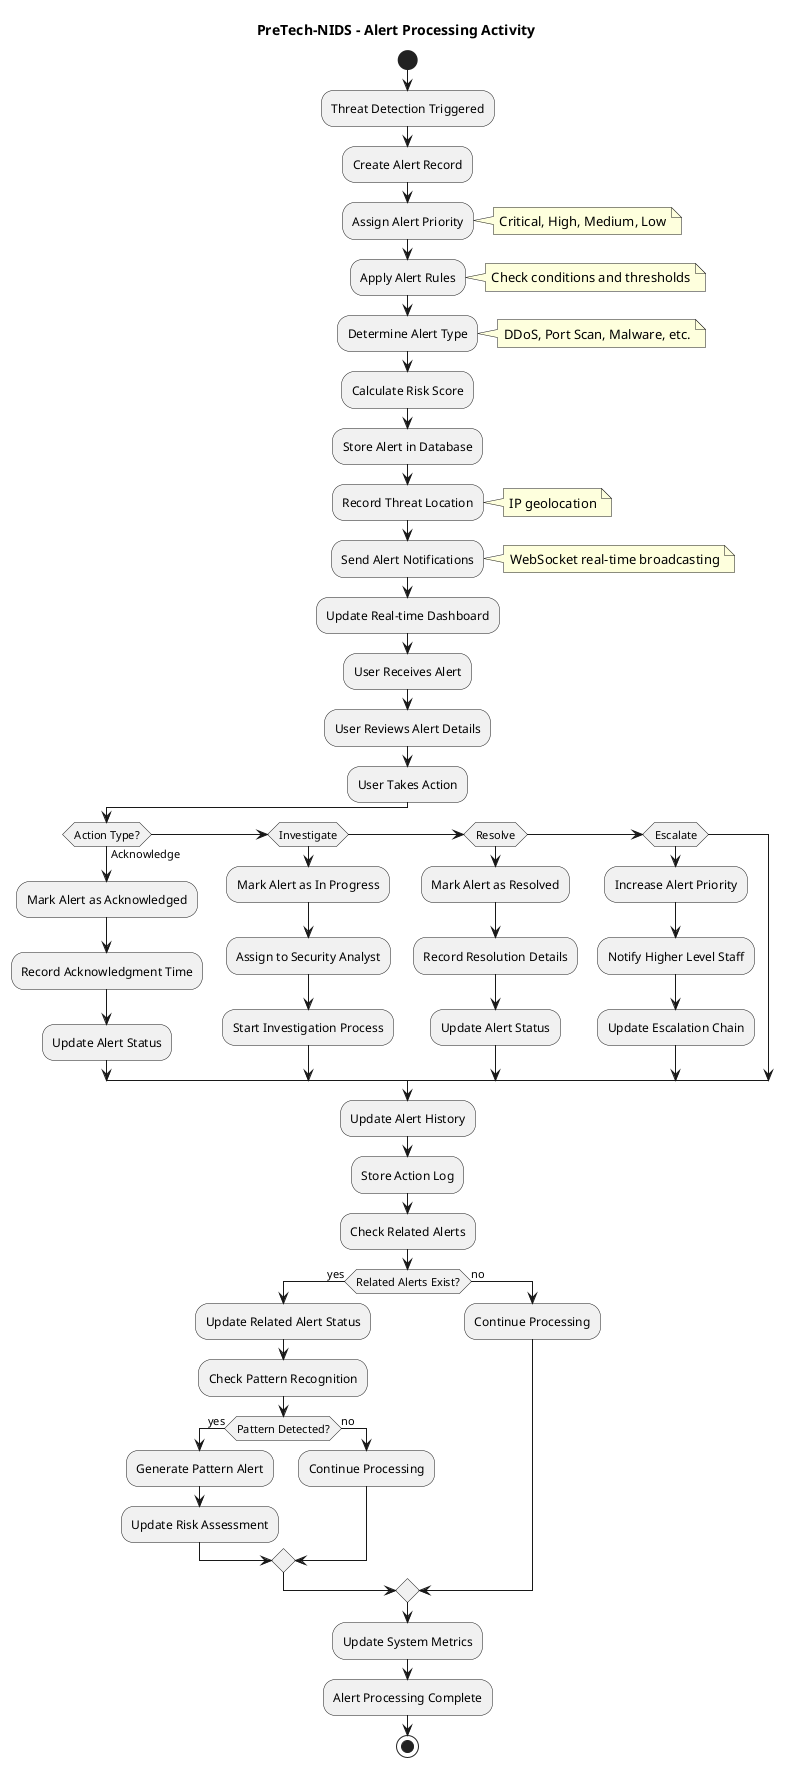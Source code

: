 @startuml
title PreTech-NIDS - Alert Processing Activity
hide circle

start
:Threat Detection Triggered;

:Create Alert Record;

:Assign Alert Priority;
note right: Critical, High, Medium, Low

:Apply Alert Rules;
note right: Check conditions and thresholds

:Determine Alert Type;
note right: DDoS, Port Scan, Malware, etc.

:Calculate Risk Score;

:Store Alert in Database;

:Record Threat Location;
note right: IP geolocation

:Send Alert Notifications;
note right: WebSocket real-time broadcasting

:Update Real-time Dashboard;

:User Receives Alert;

:User Reviews Alert Details;

:User Takes Action;
if (Action Type?) then (Acknowledge)
  :Mark Alert as Acknowledged;
  :Record Acknowledgment Time;
  :Update Alert Status;
elseif (Investigate)
  :Mark Alert as In Progress;
  :Assign to Security Analyst;
  :Start Investigation Process;
elseif (Resolve)
  :Mark Alert as Resolved;
  :Record Resolution Details;
  :Update Alert Status;
elseif (Escalate)
  :Increase Alert Priority;
  :Notify Higher Level Staff;
  :Update Escalation Chain;
endif

:Update Alert History;

:Store Action Log;

:Check Related Alerts;
if (Related Alerts Exist?) then (yes)
  :Update Related Alert Status;
  :Check Pattern Recognition;
  if (Pattern Detected?) then (yes)
    :Generate Pattern Alert;
    :Update Risk Assessment;
  else (no)
    :Continue Processing;
  endif
else (no)
  :Continue Processing;
endif

:Update System Metrics;

:Alert Processing Complete;

stop
@enduml
